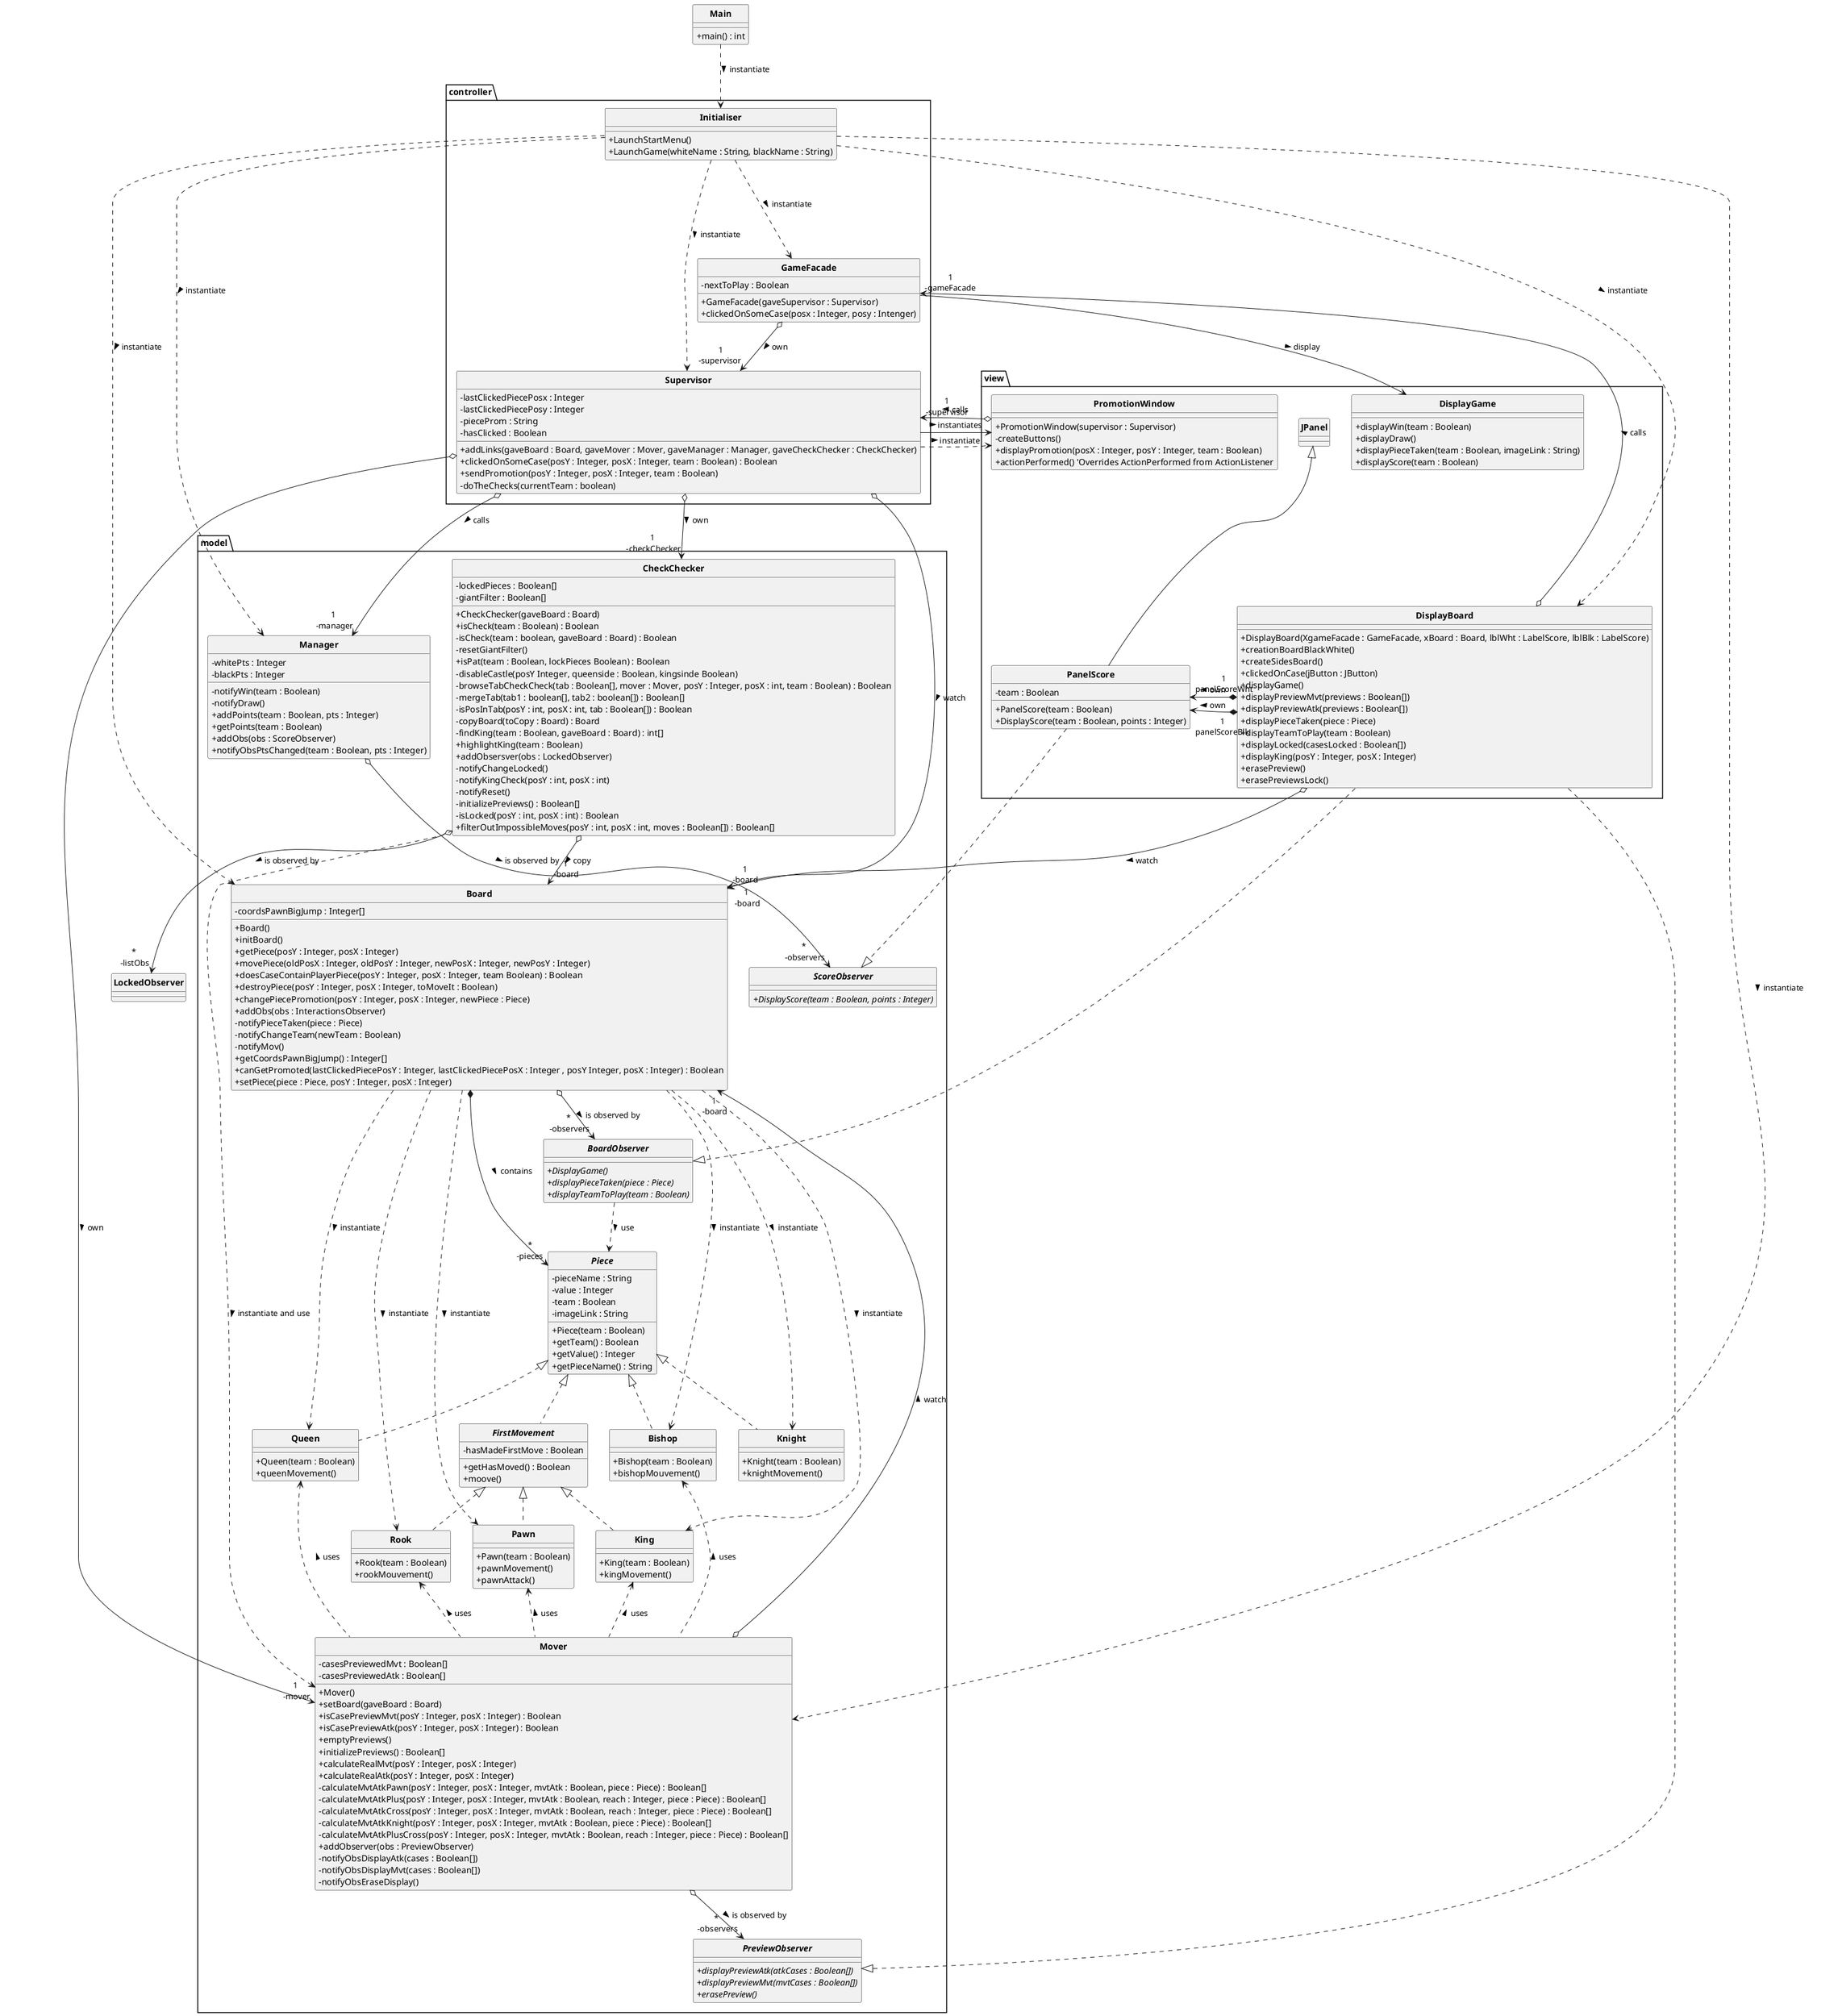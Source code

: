  @startuml


'a faire, trouver comment faire le "enroque"

    skinparam style strictuml
    skinparam classAttributeIconSize 0
    skinparam classFontStyle Bold
    hide enum methods

    class Main{
        + main() : int
    }


' allait dans board, changé
' + movePiece(oldPosX : Integer, oldPosY : Integer, newPosX : Integer, newPosY : Integer)


    package model{
        class Board{
            - coordsPawnBigJump : Integer[]
            + Board()
            + initBoard()
            + getPiece(posY : Integer, posX : Integer)
            + movePiece(oldPosX : Integer, oldPosY : Integer, newPosX : Integer, newPosY : Integer)
            + doesCaseContainPlayerPiece(posY : Integer, posX : Integer, team Boolean) : Boolean
            + destroyPiece(posY : Integer, posX : Integer, toMoveIt : Boolean)
            + changePiecePromotion(posY : Integer, posX : Integer, newPiece : Piece)
            + addObs(obs : InteractionsObserver)
            - notifyPieceTaken(piece : Piece)
            - notifyChangeTeam(newTeam : Boolean)
            - notifyMov()
            + getCoordsPawnBigJump() : Integer[]
            + canGetPromoted(lastClickedPiecePosY : Integer, lastClickedPiecePosX : Integer , posY Integer, posX : Integer) : Boolean
            + setPiece(piece : Piece, posY : Integer, posX : Integer)
        }

        class Mover{
            - casesPreviewedMvt : Boolean[]
            - casesPreviewedAtk : Boolean[]
            + Mover()
            + setBoard(gaveBoard : Board)
            + isCasePreviewMvt(posY : Integer, posX : Integer) : Boolean
            + isCasePreviewAtk(posY : Integer, posX : Integer) : Boolean
            + emptyPreviews()
            + initializePreviews() : Boolean[]
            + calculateRealMvt(posY : Integer, posX : Integer)
            + calculateRealAtk(posY : Integer, posX : Integer)
            - calculateMvtAtkPawn(posY : Integer, posX : Integer, mvtAtk : Boolean, piece : Piece) : Boolean[]
            ' the Boolean mvts, when true calcul the mvt, when false calcul the atk
            - calculateMvtAtkPlus(posY : Integer, posX : Integer, mvtAtk : Boolean, reach : Integer, piece : Piece) : Boolean[]
            - calculateMvtAtkCross(posY : Integer, posX : Integer, mvtAtk : Boolean, reach : Integer, piece : Piece) : Boolean[]
            - calculateMvtAtkKnight(posY : Integer, posX : Integer, mvtAtk : Boolean, piece : Piece) : Boolean[]
            - calculateMvtAtkPlusCross(posY : Integer, posX : Integer, mvtAtk : Boolean, reach : Integer, piece : Piece) : Boolean[]
            + addObserver(obs : PreviewObserver)
            - notifyObsDisplayAtk(cases : Boolean[])
            - notifyObsDisplayMvt(cases : Boolean[])
            - notifyObsEraseDisplay()
        }

        interface PreviewObserver{
            + {abstract} displayPreviewAtk(atkCases : Boolean[])
            + {abstract} displayPreviewMvt(mvtCases : Boolean[])
            + {abstract} erasePreview()
        }

        abstract class Piece{
            - pieceName : String
            - value : Integer
            - team : Boolean
            - imageLink : String

            + Piece(team : Boolean) 
            + getTeam() : Boolean
            + getValue() : Integer
            + getPieceName() : String
        }

        class Pawn implements FirstMovement{
            + Pawn(team : Boolean)
            + pawnMovement()
            + pawnAttack()
        }

        abstract class FirstMovement implements Piece{
            - hasMadeFirstMove : Boolean
            + getHasMoved() : Boolean
            + moove()
        }

        class King implements FirstMovement{
            + King(team : Boolean)
            + kingMovement()
        }

        class Queen implements Piece{
            + Queen(team : Boolean)
            + queenMovement()
        }

        class Bishop implements Piece{
            + Bishop(team : Boolean) 
            + bishopMouvement()
        }

        class Rook implements FirstMovement{
            + Rook(team : Boolean)
            + rookMouvement()
        }

        class Knight implements Piece{
            + Knight(team : Boolean)
            + knightMovement()
        }

        interface BoardObserver{
            + {abstract} DisplayGame()
            + {abstract} displayPieceTaken(piece : Piece)
            + {abstract} displayTeamToPlay(team : Boolean)
        }

        class Manager{
            - whitePts : Integer
            - blackPts : Integer
            - notifyWin(team : Boolean)
            - notifyDraw()
            + addPoints(team : Boolean, pts : Integer)
            + getPoints(team : Boolean)
            + addObs(obs : ScoreObserver)
            + notifyObsPtsChanged(team : Boolean, pts : Integer)
        }

        interface ScoreObserver{
            + {abstract} DisplayScore(team : Boolean, points : Integer)
        }


        class CheckChecker{
            - lockedPieces : Boolean[]
            - giantFilter : Boolean[]

            + CheckChecker(gaveBoard : Board)
            + isCheck(team : Boolean) : Boolean
            - isCheck(team : boolean, gaveBoard : Board) : Boolean
            - resetGiantFilter()
            + isPat(team : Boolean, lockPieces Boolean) : Boolean
            - disableCastle(posY Integer, queenside : Boolean, kingsinde Boolean)
            - browseTabCheckCheck(tab : Boolean[], mover : Mover, posY : Integer, posX : int, team : Boolean) : Boolean 
            - mergeTab(tab1 : boolean[], tab2 : boolean[]) : Boolean[]
            - isPosInTab(posY : int, posX : int, tab : Boolean[]) : Boolean
            - copyBoard(toCopy : Board) : Board
            - findKing(team : Boolean, gaveBoard : Board) : int[]
            + highlightKing(team : Boolean)
            + addObsersver(obs : LockedObserver)
            - notifyChangeLocked()
            - notifyKingCheck(posY : int, posX : int)
            - notifyReset()
            - initializePreviews() : Boolean[]
            - isLocked(posY : int, posX : int) : Boolean
            + filterOutImpossibleMoves(posY : int, posX : int, moves : Boolean[]) : Boolean[]
        }


    }
' + caseInfo(posx : Integer, posy : Integer)


' 
    package controller{

        class Supervisor{
            - lastClickedPiecePosx : Integer
            - lastClickedPiecePosy : Integer 
            - pieceProm : String
            - hasClicked : Boolean
            ' on garde pas une piece en privé car on peut trouver la piece selon sa position
            + addLinks(gaveBoard : Board, gaveMover : Mover, gaveManager : Manager, gaveCheckChecker : CheckChecker)
            + clickedOnSomeCase(posY : Integer, posX : Integer, team : Boolean) : Boolean
            + sendPromotion(posY : Integer, posX : Integer, team : Boolean)
            - doTheChecks(currentTeam : boolean)
        }

        class GameFacade{
            - nextToPlay : Boolean
            + GameFacade(gaveSupervisor : Supervisor)
            + clickedOnSomeCase(posx : Integer, posy : Intenger)
        }

        class Initialiser{
            + LaunchStartMenu()
            + LaunchGame(whiteName : String, blackName : String)
        }

    }

    package view{
        class DisplayBoard{
            + DisplayBoard(XgameFacade : GameFacade, xBoard : Board, lblWht : LabelScore, lblBlk : LabelScore)
            + creationBoardBlackWhite()
            + createSidesBoard()
            + clickedOnCase(jButton : JButton)
            + displayGame()
            + displayPreviewMvt(previews : Boolean[])
            + displayPreviewAtk(previews : Boolean[])
            + displayPieceTaken(piece : Piece)
            + displayTeamToPlay(team : Boolean)
            + displayLocked(casesLocked : Boolean[])
            + displayKing(posY : Integer, posX : Integer)
            + erasePreview()
            + erasePreviewsLock()
        }

        class DisplayGame{
            + displayWin(team : Boolean)
            + displayDraw()
            + displayPieceTaken(team : Boolean, imageLink : String)
            + displayScore(team : Boolean)
        }

        class PanelScore extends JPanel{
            - team : Boolean
            + PanelScore(team : Boolean)
            + DisplayScore(team : Boolean, points : Integer)
        }

        class PromotionWindow {
            + PromotionWindow(supervisor : Supervisor)
            - createButtons()
            + displayPromotion(posX : Integer, posY : Integer, team : Boolean)
            + actionPerformed() 'Overrides ActionPerformed from ActionListener
        }

        
    }

'class PanelBoard{}
'class PanelPlayer{}

    'main
    Main ..> Initialiser : > instantiate 

    'instantiate
    Initialiser ..> Board : > instantiate 
    Initialiser ...> GameFacade : > instantiate 
    Initialiser ..> DisplayBoard : > instantiate 
    Initialiser ..> Supervisor : > instantiate 
    Initialiser ..> Manager : > instantiate 
    Initialiser ..> Mover : > instantiate 
    
    'view
    'DisplayBoard o-d-> PanelBoard : "use >"
    'DisplayBoard o--> PanelPlayer : "use >"

    'model
    Board  o--> "*\n -observers" BoardObserver : > is observed by
    Manager  o--> "*\n -observers" ScoreObserver : > is observed by
    Mover  o--> "*\n -observers" PreviewObserver : > is observed by
    CheckChecker  o--> "*\n -listObs" LockedObserver : > is observed by
    
   
    CheckChecker o--> "1\n -board" Board : > copy
    CheckChecker ..> Mover : > instantiate and use

    ' Piece <|.down.. Knight 
    ' Piece <|.down.. Pawn 
    ' Piece <|.down.. Bishop 
    ' Piece <|.down.. Rook 
    ' Piece <|.down.. King 
    ' Piece <|.down.. Queen 

    Board ..> Pawn : > instantiate 
    Board ..> Knight : > instantiate 
    Board ..> Bishop : > instantiate 
    Board ..> Rook : > instantiate 
    Board ..> King : > instantiate 
    Board ..> Queen : > instantiate 

    Board *-> "*\n-pieces" Piece : > contains

    'controller
    GameFacade o--> "1\n-supervisor " Supervisor : > own
   

    'view
    DisplayBoard *-> "1\npanelScoreWht" PanelScore : > own
    DisplayBoard *-> "1\npanelScoreBlk" PanelScore : > own

    'relation view - controller
    'cette relation envoie la position de la case cliquee a controller
    DisplayBoard o-right-> "1\n-gameFacade" GameFacade : > calls  
    GameFacade --> DisplayGame : > display
    
    'relation view - model
    DisplayBoard .down.|> BoardObserver : ""
    DisplayBoard .down.|> PreviewObserver : ""
    DisplayBoard o-down-> "1\n-board" Board : > watch
    PromotionWindow <- Supervisor : "instantiates <"
    PromotionWindow o-> "1\n-supervisor" Supervisor : "calls >"
    PanelScore ..|> ScoreObserver


    BoardObserver ..> Piece : > use

    'relation controller - model
    Supervisor o--> "1\n -board" Board : > watch 
    Supervisor o-r-> "1\n -mover" Mover : > own 
    Supervisor o-r-> "1\n -checkChecker" CheckChecker : > own 

    Supervisor ..> PromotionWindow : > instantiate 

    'layout
    Supervisor o-> "1\n -manager" Manager : > calls 
    
    'DisplayBoard -[hidden]> Supervisor : "consults >"

    Mover  o-> "1\n -board" Board : > watch
    Mover .u.> Rook : > uses
    Mover .u.> Pawn : > uses
    Mover .u.> King : > uses
    Mover .u.> Bishop : > uses
    Mover .u.> Queen : > uses


    @enduml